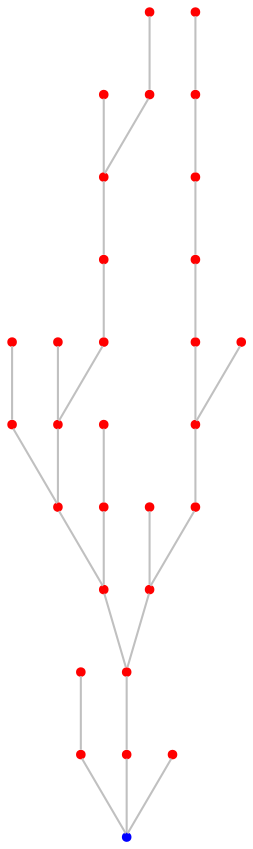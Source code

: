 graph {
	"1(0)" [color=blue shape=point]
	"3(1.0001354872682198)" [color=red shape=point]
	"3(1.0001354872682198)" -- "1(0)" [color=gray]
	"4(1.007771318183307)" [color=red shape=point]
	"4(1.007771318183307)" -- "1(0)" [color=gray]
	"0(1.0099214695425285)" [color=red shape=point]
	"0(1.0099214695425285)" -- "1(0)" [color=gray]
	"2(2.0073151438264176)" [color=red shape=point]
	"2(2.0073151438264176)" -- "3(1.0001354872682198)" [color=gray]
	"6(2.0091577598272963)" [color=red shape=point]
	"6(2.0091577598272963)" -- "4(1.007771318183307)" [color=gray]
	"10(3.0115957813723453)" [color=red shape=point]
	"10(3.0115957813723453)" -- "6(2.0091577598272963)" [color=gray]
	"5(3.0191313301447136)" [color=red shape=point]
	"5(3.0191313301447136)" -- "6(2.0091577598272963)" [color=gray]
	"13(4.015840954508909)" [color=red shape=point]
	"13(4.015840954508909)" -- "10(3.0115957813723453)" [color=gray]
	"9(4.021430161316995)" [color=red shape=point]
	"9(4.021430161316995)" -- "10(3.0115957813723453)" [color=gray]
	"7(4.022765708193408)" [color=red shape=point]
	"7(4.022765708193408)" -- "5(3.0191313301447136)" [color=gray]
	"8(4.027856818056794)" [color=red shape=point]
	"8(4.027856818056794)" -- "5(3.0191313301447136)" [color=gray]
	"12(5.017865770647417)" [color=red shape=point]
	"12(5.017865770647417)" -- "13(4.015840954508909)" [color=gray]
	"20(5.022525265772184)" [color=red shape=point]
	"20(5.022525265772184)" -- "13(4.015840954508909)" [color=gray]
	"11(5.030996641307067)" [color=red shape=point]
	"11(5.030996641307067)" -- "9(4.021430161316995)" [color=gray]
	"17(5.031126653183689)" [color=red shape=point]
	"17(5.031126653183689)" -- "8(4.027856818056794)" [color=gray]
	"14(6.0207357517908)" [color=red shape=point]
	"14(6.0207357517908)" -- "12(5.017865770647417)" [color=gray]
	"29(6.024439466450065)" [color=red shape=point]
	"29(6.024439466450065)" -- "20(5.022525265772184)" [color=gray]
	"18(6.0304999368664305)" [color=red shape=point]
	"18(6.0304999368664305)" -- "20(5.022525265772184)" [color=gray]
	"16(6.035738880624275)" [color=red shape=point]
	"16(6.035738880624275)" -- "17(5.031126653183689)" [color=gray]
	"15(6.037015508834556)" [color=red shape=point]
	"15(6.037015508834556)" -- "17(5.031126653183689)" [color=gray]
	"19(7.036856322525882)" [color=red shape=point]
	"19(7.036856322525882)" -- "18(6.0304999368664305)" [color=gray]
	"21(7.045315691273933)" [color=red shape=point]
	"21(7.045315691273933)" -- "16(6.035738880624275)" [color=gray]
	"26(8.042114716451092)" [color=red shape=point]
	"26(8.042114716451092)" -- "19(7.036856322525882)" [color=gray]
	"22(8.049248445330594)" [color=red shape=point]
	"22(8.049248445330594)" -- "21(7.045315691273933)" [color=gray]
	"24(9.047050023441404)" [color=red shape=point]
	"24(9.047050023441404)" -- "26(8.042114716451092)" [color=gray]
	"28(9.051419017569572)" [color=red shape=point]
	"28(9.051419017569572)" -- "26(8.042114716451092)" [color=gray]
	"23(9.056746036142226)" [color=red shape=point]
	"23(9.056746036142226)" -- "22(8.049248445330594)" [color=gray]
	"27(10.05797278932243)" [color=red shape=point]
	"27(10.05797278932243)" -- "28(9.051419017569572)" [color=gray]
	"25(10.062444729564824)" [color=red shape=point]
	"25(10.062444729564824)" -- "23(9.056746036142226)" [color=gray]
}
